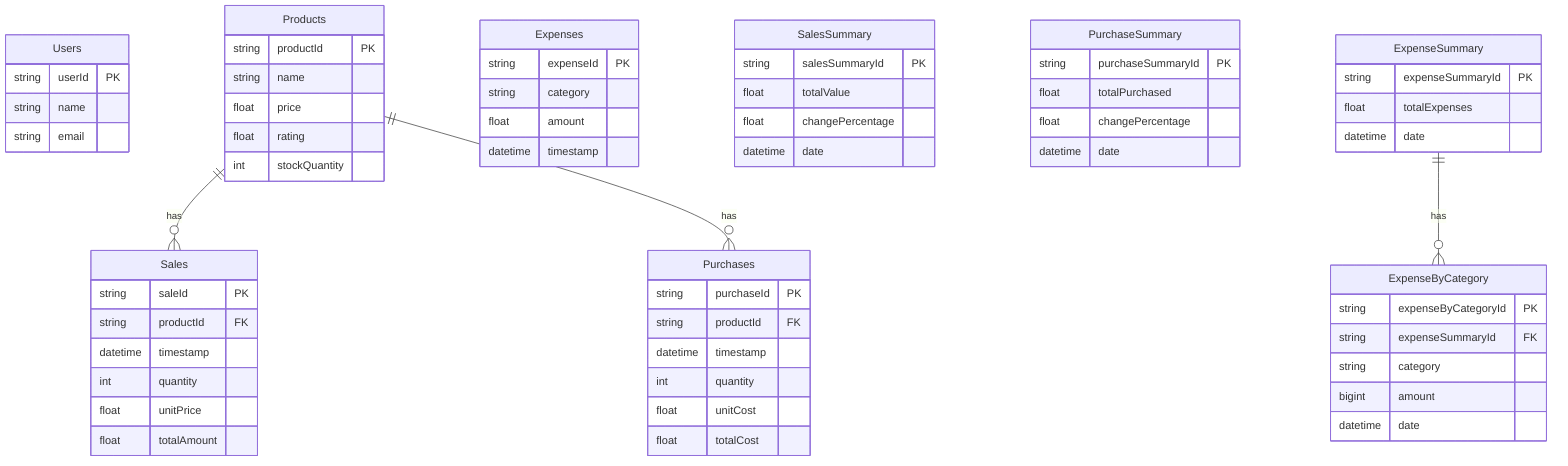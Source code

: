 erDiagram
    Users {
        string userId PK
        string name
        string email
    }

    Products {
        string productId PK
        string name
        float price
        float rating
        int stockQuantity
    }

    Sales {
        string saleId PK
        string productId FK
        datetime timestamp
        int quantity
        float unitPrice
        float totalAmount
    }

    Purchases {
        string purchaseId PK
        string productId FK
        datetime timestamp
        int quantity
        float unitCost
        float totalCost
    }

    Expenses {
        string expenseId PK
        string category
        float amount
        datetime timestamp
    }

    SalesSummary {
        string salesSummaryId PK
        float totalValue
        float changePercentage
        datetime date
    }

    PurchaseSummary {
        string purchaseSummaryId PK
        float totalPurchased
        float changePercentage
        datetime date
    }

    ExpenseSummary {
        string expenseSummaryId PK
        float totalExpenses
        datetime date
    }

    ExpenseByCategory {
        string expenseByCategoryId PK
        string expenseSummaryId FK
        string category
        bigint amount
        datetime date
    }

    Products ||--o{ Sales : "has"
    Products ||--o{ Purchases : "has"
    ExpenseSummary ||--o{ ExpenseByCategory : "has"